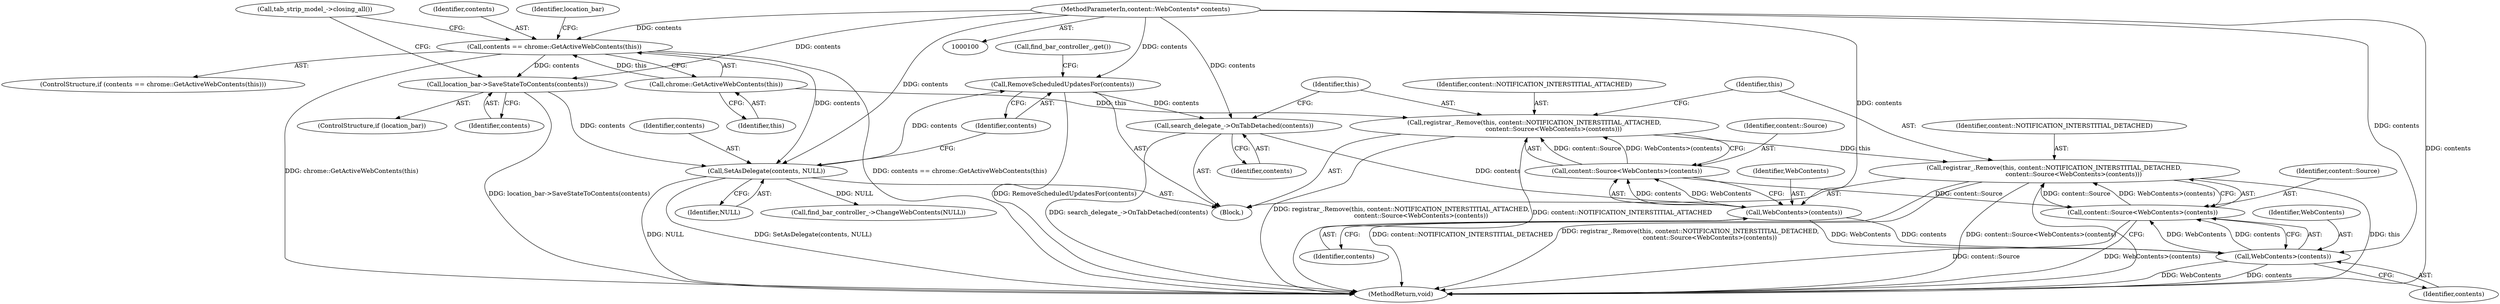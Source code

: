 digraph "0_Chrome_e89cfcb9090e8c98129ae9160c513f504db74599_3@API" {
"1000153" [label="(Call,registrar_.Remove(this, content::NOTIFICATION_INTERSTITIAL_DETACHED,\n                    content::Source<WebContents>(contents)))"];
"1000145" [label="(Call,registrar_.Remove(this, content::NOTIFICATION_INTERSTITIAL_ATTACHED,\n                    content::Source<WebContents>(contents)))"];
"1000113" [label="(Call,chrome::GetActiveWebContents(this))"];
"1000148" [label="(Call,content::Source<WebContents>(contents))"];
"1000150" [label="(Call,WebContents>(contents))"];
"1000143" [label="(Call,search_delegate_->OnTabDetached(contents))"];
"1000132" [label="(Call,RemoveScheduledUpdatesFor(contents))"];
"1000129" [label="(Call,SetAsDelegate(contents, NULL))"];
"1000122" [label="(Call,location_bar->SaveStateToContents(contents))"];
"1000111" [label="(Call,contents == chrome::GetActiveWebContents(this))"];
"1000101" [label="(MethodParameterIn,content::WebContents* contents)"];
"1000156" [label="(Call,content::Source<WebContents>(contents))"];
"1000158" [label="(Call,WebContents>(contents))"];
"1000160" [label="(Identifier,contents)"];
"1000104" [label="(Block,)"];
"1000153" [label="(Call,registrar_.Remove(this, content::NOTIFICATION_INTERSTITIAL_DETACHED,\n                    content::Source<WebContents>(contents)))"];
"1000110" [label="(ControlStructure,if (contents == chrome::GetActiveWebContents(this)))"];
"1000126" [label="(Call,tab_strip_model_->closing_all())"];
"1000157" [label="(Identifier,content::Source)"];
"1000151" [label="(Identifier,WebContents)"];
"1000147" [label="(Identifier,content::NOTIFICATION_INTERSTITIAL_ATTACHED)"];
"1000148" [label="(Call,content::Source<WebContents>(contents))"];
"1000158" [label="(Call,WebContents>(contents))"];
"1000114" [label="(Identifier,this)"];
"1000113" [label="(Call,chrome::GetActiveWebContents(this))"];
"1000145" [label="(Call,registrar_.Remove(this, content::NOTIFICATION_INTERSTITIAL_ATTACHED,\n                    content::Source<WebContents>(contents)))"];
"1000132" [label="(Call,RemoveScheduledUpdatesFor(contents))"];
"1000112" [label="(Identifier,contents)"];
"1000130" [label="(Identifier,contents)"];
"1000146" [label="(Identifier,this)"];
"1000122" [label="(Call,location_bar->SaveStateToContents(contents))"];
"1000129" [label="(Call,SetAsDelegate(contents, NULL))"];
"1000131" [label="(Identifier,NULL)"];
"1000101" [label="(MethodParameterIn,content::WebContents* contents)"];
"1000161" [label="(MethodReturn,void)"];
"1000118" [label="(Identifier,location_bar)"];
"1000150" [label="(Call,WebContents>(contents))"];
"1000156" [label="(Call,content::Source<WebContents>(contents))"];
"1000111" [label="(Call,contents == chrome::GetActiveWebContents(this))"];
"1000133" [label="(Identifier,contents)"];
"1000136" [label="(Call,find_bar_controller_.get())"];
"1000144" [label="(Identifier,contents)"];
"1000149" [label="(Identifier,content::Source)"];
"1000120" [label="(ControlStructure,if (location_bar))"];
"1000159" [label="(Identifier,WebContents)"];
"1000154" [label="(Identifier,this)"];
"1000155" [label="(Identifier,content::NOTIFICATION_INTERSTITIAL_DETACHED)"];
"1000123" [label="(Identifier,contents)"];
"1000152" [label="(Identifier,contents)"];
"1000141" [label="(Call,find_bar_controller_->ChangeWebContents(NULL))"];
"1000143" [label="(Call,search_delegate_->OnTabDetached(contents))"];
"1000153" -> "1000104"  [label="AST: "];
"1000153" -> "1000156"  [label="CFG: "];
"1000154" -> "1000153"  [label="AST: "];
"1000155" -> "1000153"  [label="AST: "];
"1000156" -> "1000153"  [label="AST: "];
"1000161" -> "1000153"  [label="CFG: "];
"1000153" -> "1000161"  [label="DDG: this"];
"1000153" -> "1000161"  [label="DDG: content::NOTIFICATION_INTERSTITIAL_DETACHED"];
"1000153" -> "1000161"  [label="DDG: registrar_.Remove(this, content::NOTIFICATION_INTERSTITIAL_DETACHED,\n                    content::Source<WebContents>(contents))"];
"1000153" -> "1000161"  [label="DDG: content::Source<WebContents>(contents)"];
"1000145" -> "1000153"  [label="DDG: this"];
"1000156" -> "1000153"  [label="DDG: content::Source"];
"1000156" -> "1000153"  [label="DDG: WebContents>(contents)"];
"1000145" -> "1000104"  [label="AST: "];
"1000145" -> "1000148"  [label="CFG: "];
"1000146" -> "1000145"  [label="AST: "];
"1000147" -> "1000145"  [label="AST: "];
"1000148" -> "1000145"  [label="AST: "];
"1000154" -> "1000145"  [label="CFG: "];
"1000145" -> "1000161"  [label="DDG: registrar_.Remove(this, content::NOTIFICATION_INTERSTITIAL_ATTACHED,\n                    content::Source<WebContents>(contents))"];
"1000145" -> "1000161"  [label="DDG: content::NOTIFICATION_INTERSTITIAL_ATTACHED"];
"1000113" -> "1000145"  [label="DDG: this"];
"1000148" -> "1000145"  [label="DDG: content::Source"];
"1000148" -> "1000145"  [label="DDG: WebContents>(contents)"];
"1000113" -> "1000111"  [label="AST: "];
"1000113" -> "1000114"  [label="CFG: "];
"1000114" -> "1000113"  [label="AST: "];
"1000111" -> "1000113"  [label="CFG: "];
"1000113" -> "1000111"  [label="DDG: this"];
"1000148" -> "1000150"  [label="CFG: "];
"1000149" -> "1000148"  [label="AST: "];
"1000150" -> "1000148"  [label="AST: "];
"1000150" -> "1000148"  [label="DDG: WebContents"];
"1000150" -> "1000148"  [label="DDG: contents"];
"1000148" -> "1000156"  [label="DDG: content::Source"];
"1000150" -> "1000152"  [label="CFG: "];
"1000151" -> "1000150"  [label="AST: "];
"1000152" -> "1000150"  [label="AST: "];
"1000143" -> "1000150"  [label="DDG: contents"];
"1000101" -> "1000150"  [label="DDG: contents"];
"1000150" -> "1000158"  [label="DDG: WebContents"];
"1000150" -> "1000158"  [label="DDG: contents"];
"1000143" -> "1000104"  [label="AST: "];
"1000143" -> "1000144"  [label="CFG: "];
"1000144" -> "1000143"  [label="AST: "];
"1000146" -> "1000143"  [label="CFG: "];
"1000143" -> "1000161"  [label="DDG: search_delegate_->OnTabDetached(contents)"];
"1000132" -> "1000143"  [label="DDG: contents"];
"1000101" -> "1000143"  [label="DDG: contents"];
"1000132" -> "1000104"  [label="AST: "];
"1000132" -> "1000133"  [label="CFG: "];
"1000133" -> "1000132"  [label="AST: "];
"1000136" -> "1000132"  [label="CFG: "];
"1000132" -> "1000161"  [label="DDG: RemoveScheduledUpdatesFor(contents)"];
"1000129" -> "1000132"  [label="DDG: contents"];
"1000101" -> "1000132"  [label="DDG: contents"];
"1000129" -> "1000104"  [label="AST: "];
"1000129" -> "1000131"  [label="CFG: "];
"1000130" -> "1000129"  [label="AST: "];
"1000131" -> "1000129"  [label="AST: "];
"1000133" -> "1000129"  [label="CFG: "];
"1000129" -> "1000161"  [label="DDG: NULL"];
"1000129" -> "1000161"  [label="DDG: SetAsDelegate(contents, NULL)"];
"1000122" -> "1000129"  [label="DDG: contents"];
"1000111" -> "1000129"  [label="DDG: contents"];
"1000101" -> "1000129"  [label="DDG: contents"];
"1000129" -> "1000141"  [label="DDG: NULL"];
"1000122" -> "1000120"  [label="AST: "];
"1000122" -> "1000123"  [label="CFG: "];
"1000123" -> "1000122"  [label="AST: "];
"1000126" -> "1000122"  [label="CFG: "];
"1000122" -> "1000161"  [label="DDG: location_bar->SaveStateToContents(contents)"];
"1000111" -> "1000122"  [label="DDG: contents"];
"1000101" -> "1000122"  [label="DDG: contents"];
"1000111" -> "1000110"  [label="AST: "];
"1000112" -> "1000111"  [label="AST: "];
"1000118" -> "1000111"  [label="CFG: "];
"1000126" -> "1000111"  [label="CFG: "];
"1000111" -> "1000161"  [label="DDG: chrome::GetActiveWebContents(this)"];
"1000111" -> "1000161"  [label="DDG: contents == chrome::GetActiveWebContents(this)"];
"1000101" -> "1000111"  [label="DDG: contents"];
"1000101" -> "1000100"  [label="AST: "];
"1000101" -> "1000161"  [label="DDG: contents"];
"1000101" -> "1000158"  [label="DDG: contents"];
"1000156" -> "1000158"  [label="CFG: "];
"1000157" -> "1000156"  [label="AST: "];
"1000158" -> "1000156"  [label="AST: "];
"1000156" -> "1000161"  [label="DDG: content::Source"];
"1000156" -> "1000161"  [label="DDG: WebContents>(contents)"];
"1000158" -> "1000156"  [label="DDG: WebContents"];
"1000158" -> "1000156"  [label="DDG: contents"];
"1000158" -> "1000160"  [label="CFG: "];
"1000159" -> "1000158"  [label="AST: "];
"1000160" -> "1000158"  [label="AST: "];
"1000158" -> "1000161"  [label="DDG: contents"];
"1000158" -> "1000161"  [label="DDG: WebContents"];
}
